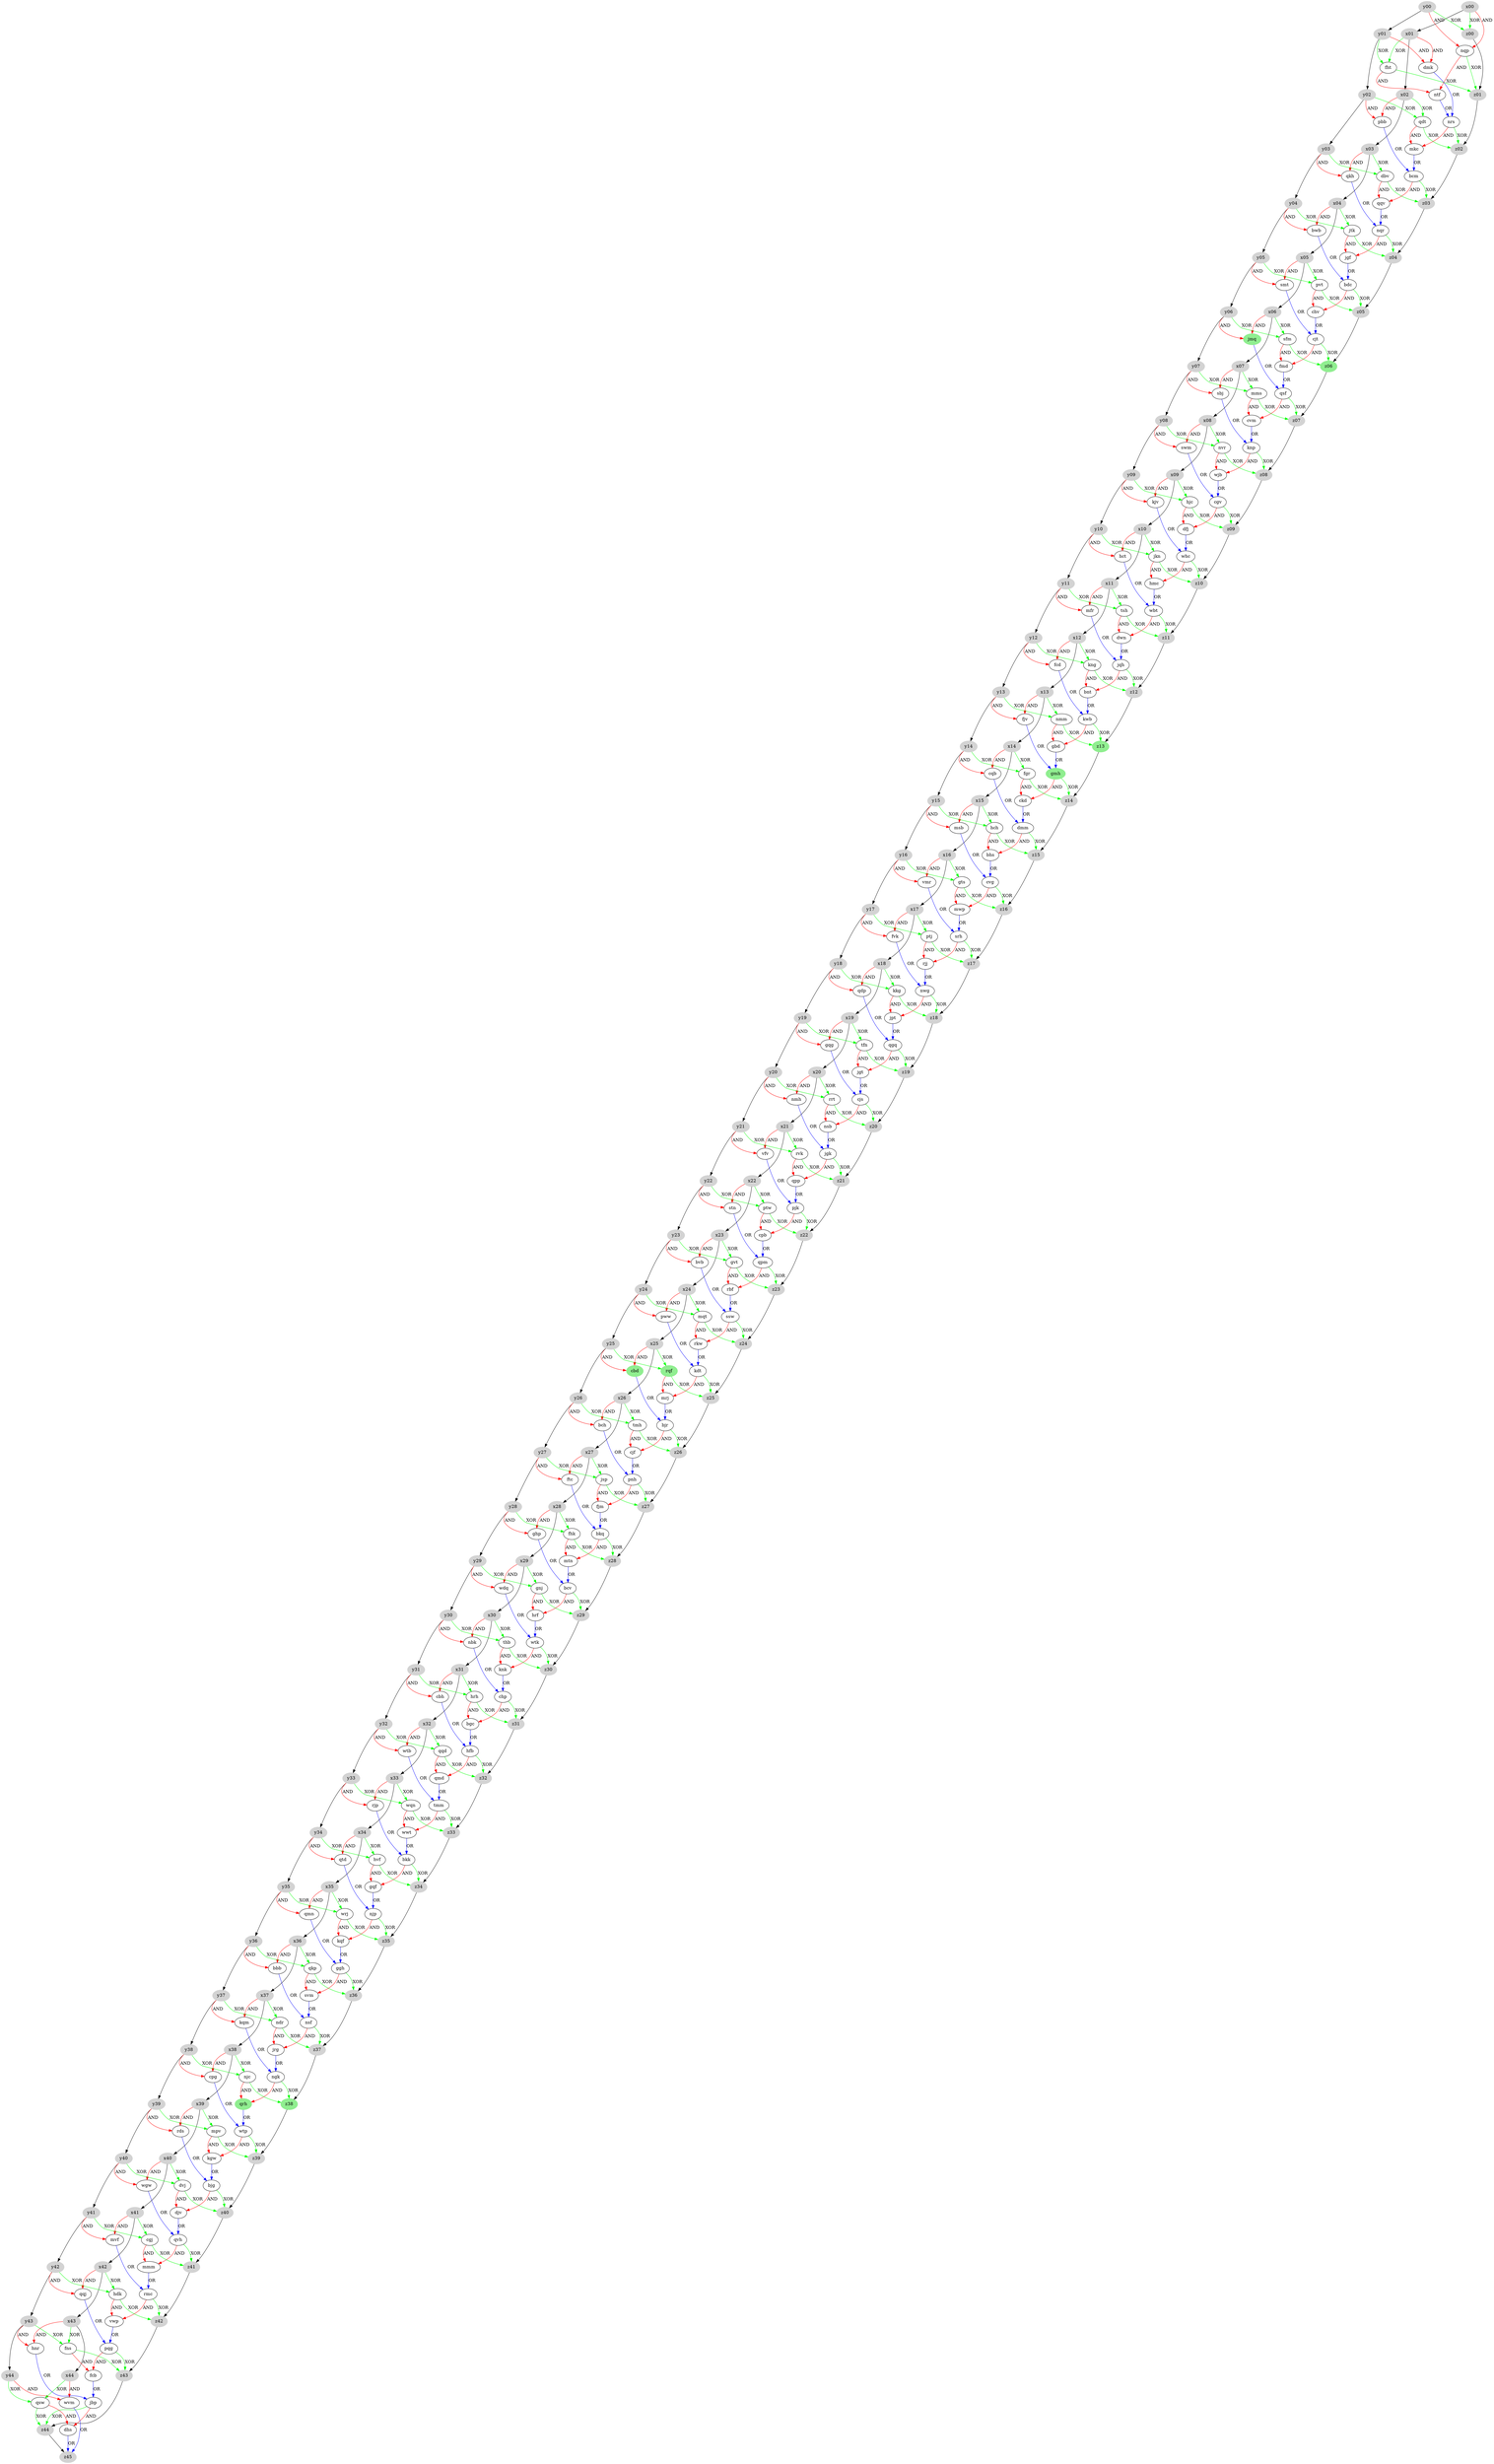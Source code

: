 
digraph G {
subgraph swapped {
    node [style=filled,color=lightgreen]
    cbd,gmh,jmq,qrh,rqf,z06,z13,z38
}
subgraph input_x {
    node [style=filled,color=lightgray]
    x00 -> x01 -> x02 -> x03 -> x04 -> x05 -> x06 -> x07 -> x08 -> x09 -> x10 -> x11 -> x12 -> x13 -> x14 -> x15 -> x16 -> x17 -> x18 -> x19 -> x20 -> x21 -> x22 -> x23 -> x24 -> x25 -> x26 -> x27 -> x28 -> x29 -> x30 -> x31 -> x32 -> x33 -> x34 -> x35 -> x36 -> x37 -> x38 -> x39 -> x40 -> x41 -> x42 -> x43 -> x44 ;
}
subgraph input_y {
    node [style=filled,color=lightgray]
    y00 -> y01 -> y02 -> y03 -> y04 -> y05 -> y06 -> y07 -> y08 -> y09 -> y10 -> y11 -> y12 -> y13 -> y14 -> y15 -> y16 -> y17 -> y18 -> y19 -> y20 -> y21 -> y22 -> y23 -> y24 -> y25 -> y26 -> y27 -> y28 -> y29 -> y30 -> y31 -> y32 -> y33 -> y34 -> y35 -> y36 -> y37 -> y38 -> y39 -> y40 -> y41 -> y42 -> y43 -> y44 ;
}
subgraph output_z {
    node [style=filled,color=lightgray]
    z00 -> z01 -> z02 -> z03 -> z04 -> z05 -> z06 -> z07 -> z08 -> z09 -> z10 -> z11 -> z12 -> z13 -> z14 -> z15 -> z16 -> z17 -> z18 -> z19 -> z20 -> z21 -> z22 -> z23 -> z24 -> z25 -> z26 -> z27 -> z28 -> z29 -> z30 -> z31 -> z32 -> z33 -> z34 -> z35 -> z36 -> z37 -> z38 -> z39 -> z40 -> z41 -> z42 -> z43 -> z44 -> z45;
}
x01 -> fht [label="XOR",color=green];
y01 -> fht [label="XOR",color=green];
cpg -> wtp [label="OR",color=blue];
qrh -> wtp [label="OR",color=blue];
wtk -> z30 [label="XOR",color=green];
thb -> z30 [label="XOR",color=green];
mrj -> bjr [label="OR",color=blue];
cbd -> bjr [label="OR",color=blue];
y12 -> kng [label="XOR",color=green];
x12 -> kng [label="XOR",color=green];
hrh -> bgc [label="AND",color=red];
chp -> bgc [label="AND",color=red];
qkp -> z36 [label="XOR",color=green];
ggh -> z36 [label="XOR",color=green];
x24 -> mqt [label="XOR",color=green];
y24 -> mqt [label="XOR",color=green];
jbp -> dhs [label="AND",color=red];
qsw -> dhs [label="AND",color=red];
kng -> z12 [label="XOR",color=green];
jqh -> z12 [label="XOR",color=green];
x21 -> rvk [label="XOR",color=green];
y21 -> rvk [label="XOR",color=green];
qqd -> qmd [label="AND",color=red];
hfb -> qmd [label="AND",color=red];
ggh -> svm [label="AND",color=red];
qkp -> svm [label="AND",color=red];
y26 -> bch [label="AND",color=red];
x26 -> bch [label="AND",color=red];
mms -> cvm [label="AND",color=red];
qsf -> cvm [label="AND",color=red];
kdt -> mrj [label="AND",color=red];
rqf -> mrj [label="AND",color=red];
jrg -> ngk [label="OR",color=blue];
kqm -> ngk [label="OR",color=blue];
y43 -> fns [label="XOR",color=green];
x43 -> fns [label="XOR",color=green];
x10 -> jkn [label="XOR",color=green];
y10 -> jkn [label="XOR",color=green];
hjc -> z09 [label="XOR",color=green];
cgv -> z09 [label="XOR",color=green];
swm -> cgv [label="OR",color=blue];
wjb -> cgv [label="OR",color=blue];
y17 -> fvk [label="AND",color=red];
x17 -> fvk [label="AND",color=red];
qsw -> z44 [label="XOR",color=green];
jbp -> z44 [label="XOR",color=green];
y01 -> dmk [label="AND",color=red];
x01 -> dmk [label="AND",color=red];
y29 -> gnj [label="XOR",color=green];
x29 -> gnj [label="XOR",color=green];
x32 -> qqd [label="XOR",color=green];
y32 -> qqd [label="XOR",color=green];
x25 -> rqf [label="XOR",color=green];
y25 -> rqf [label="XOR",color=green];
y23 -> bvb [label="AND",color=red];
x23 -> bvb [label="AND",color=red];
dvj -> djv [label="AND",color=red];
bjg -> djv [label="AND",color=red];
dbv -> z03 [label="XOR",color=green];
bcm -> z03 [label="XOR",color=green];
x02 -> qdt [label="XOR",color=green];
y02 -> qdt [label="XOR",color=green];
qqv -> nqr [label="OR",color=blue];
qkh -> nqr [label="OR",color=blue];
tmh -> cjf [label="AND",color=red];
bjr -> cjf [label="AND",color=red];
knp -> z08 [label="XOR",color=green];
nvr -> z08 [label="XOR",color=green];
rmc -> z42 [label="XOR",color=green];
hdk -> z42 [label="XOR",color=green];
y07 -> mms [label="XOR",color=green];
x07 -> mms [label="XOR",color=green];
nqr -> jgf [label="AND",color=red];
jtk -> jgf [label="AND",color=red];
y18 -> qdp [label="AND",color=red];
x18 -> qdp [label="AND",color=red];
x31 -> cbh [label="AND",color=red];
y31 -> cbh [label="AND",color=red];
x06 -> jmq [label="AND",color=red];
y06 -> jmq [label="AND",color=red];
wwt -> bkk [label="OR",color=blue];
rjp -> bkk [label="OR",color=blue];
y17 -> ptj [label="XOR",color=green];
x17 -> ptj [label="XOR",color=green];
y14 -> fgr [label="XOR",color=green];
x14 -> fgr [label="XOR",color=green];
y11 -> tsh [label="XOR",color=green];
x11 -> tsh [label="XOR",color=green];
fhk -> z28 [label="XOR",color=green];
bkq -> z28 [label="XOR",color=green];
kkg -> jpt [label="AND",color=red];
nwg -> jpt [label="AND",color=red];
y03 -> qkh [label="AND",color=red];
x03 -> qkh [label="AND",color=red];
tmh -> z26 [label="XOR",color=green];
bjr -> z26 [label="XOR",color=green];
rkw -> kdt [label="OR",color=blue];
pww -> kdt [label="OR",color=blue];
tfn -> jgt [label="AND",color=red];
qgq -> jgt [label="AND",color=red];
nrs -> z02 [label="XOR",color=green];
qdt -> z02 [label="XOR",color=green];
kgw -> bjg [label="OR",color=blue];
rds -> bjg [label="OR",color=blue];
fcb -> jbp [label="OR",color=blue];
hnr -> jbp [label="OR",color=blue];
y38 -> cpg [label="AND",color=red];
x38 -> cpg [label="AND",color=red];
rqf -> z25 [label="XOR",color=green];
kdt -> z25 [label="XOR",color=green];
y12 -> fcd [label="AND",color=red];
x12 -> fcd [label="AND",color=red];
pnh -> z27 [label="XOR",color=green];
jsp -> z27 [label="XOR",color=green];
hfb -> z32 [label="XOR",color=green];
qqd -> z32 [label="XOR",color=green];
ftc -> bkq [label="OR",color=blue];
fjm -> bkq [label="OR",color=blue];
y05 -> pvt [label="XOR",color=green];
x05 -> pvt [label="XOR",color=green];
cjt -> z06 [label="XOR",color=green];
sfm -> z06 [label="XOR",color=green];
x27 -> jsp [label="XOR",color=green];
y27 -> jsp [label="XOR",color=green];
rrt -> nsb [label="AND",color=red];
cjs -> nsb [label="AND",color=red];
hjc -> dfj [label="AND",color=red];
cgv -> dfj [label="AND",color=red];
x34 -> qtd [label="AND",color=red];
y34 -> qtd [label="AND",color=red];
x00 -> nqp [label="AND",color=red];
y00 -> nqp [label="AND",color=red];
qvh -> mmm [label="AND",color=red];
cgj -> mmm [label="AND",color=red];
x21 -> vfv [label="AND",color=red];
y21 -> vfv [label="AND",color=red];
gts -> z16 [label="XOR",color=green];
cvg -> z16 [label="XOR",color=green];
x38 -> njc [label="XOR",color=green];
y38 -> njc [label="XOR",color=green];
pbb -> bcm [label="OR",color=blue];
mkc -> bcm [label="OR",color=blue];
hct -> wbt [label="OR",color=blue];
hmc -> wbt [label="OR",color=blue];
rvk -> z21 [label="XOR",color=green];
jgk -> z21 [label="XOR",color=green];
cjt -> fmd [label="AND",color=red];
sfm -> fmd [label="AND",color=red];
svm -> nsf [label="OR",color=blue];
bbb -> nsf [label="OR",color=blue];
dmk -> nrs [label="OR",color=blue];
ntf -> nrs [label="OR",color=blue];
y44 -> qsw [label="XOR",color=green];
x44 -> qsw [label="XOR",color=green];
x36 -> qkp [label="XOR",color=green];
y36 -> qkp [label="XOR",color=green];
x27 -> ftc [label="AND",color=red];
y27 -> ftc [label="AND",color=red];
gbd -> gmh [label="OR",color=blue];
fjv -> gmh [label="OR",color=blue];
nmh -> jgk [label="OR",color=blue];
nsb -> jgk [label="OR",color=blue];
rjj -> nwg [label="OR",color=blue];
fvk -> nwg [label="OR",color=blue];
qqj -> pqg [label="OR",color=blue];
vwp -> pqg [label="OR",color=blue];
x04 -> bwb [label="AND",color=red];
y04 -> bwb [label="AND",color=red];
mqt -> rkw [label="AND",color=red];
ssw -> rkw [label="AND",color=red];
y30 -> thb [label="XOR",color=green];
x30 -> thb [label="XOR",color=green];
bdc -> chv [label="AND",color=red];
pvt -> chv [label="AND",color=red];
wrj -> kqf [label="AND",color=red];
njp -> kqf [label="AND",color=red];
jtk -> z04 [label="XOR",color=green];
nqr -> z04 [label="XOR",color=green];
gqf -> njp [label="OR",color=blue];
qtd -> njp [label="OR",color=blue];
njc -> qrh [label="AND",color=red];
ngk -> qrh [label="AND",color=red];
x39 -> rds [label="AND",color=red];
y39 -> rds [label="AND",color=red];
x10 -> hct [label="AND",color=red];
y10 -> hct [label="AND",color=red];
hch -> bhs [label="AND",color=red];
dmm -> bhs [label="AND",color=red];
dvj -> z40 [label="XOR",color=green];
bjg -> z40 [label="XOR",color=green];
y24 -> pww [label="AND",color=red];
x24 -> pww [label="AND",color=red];
y03 -> dbv [label="XOR",color=green];
x03 -> dbv [label="XOR",color=green];
y28 -> fhk [label="XOR",color=green];
x28 -> fhk [label="XOR",color=green];
nmm -> z13 [label="XOR",color=green];
kwb -> z13 [label="XOR",color=green];
vfv -> pjk [label="OR",color=blue];
qpp -> pjk [label="OR",color=blue];
gvt -> rbf [label="AND",color=red];
qpm -> rbf [label="AND",color=red];
rrt -> z20 [label="XOR",color=green];
cjs -> z20 [label="XOR",color=green];
pvt -> z05 [label="XOR",color=green];
bdc -> z05 [label="XOR",color=green];
y31 -> hrh [label="XOR",color=green];
x31 -> hrh [label="XOR",color=green];
y40 -> dvj [label="XOR",color=green];
x40 -> dvj [label="XOR",color=green];
y28 -> ghp [label="AND",color=red];
x28 -> ghp [label="AND",color=red];
y22 -> stn [label="AND",color=red];
x22 -> stn [label="AND",color=red];
nwg -> z18 [label="XOR",color=green];
kkg -> z18 [label="XOR",color=green];
ptw -> cpb [label="AND",color=red];
pjk -> cpb [label="AND",color=red];
cbh -> hfb [label="OR",color=blue];
bgc -> hfb [label="OR",color=blue];
x18 -> kkg [label="XOR",color=green];
y18 -> kkg [label="XOR",color=green];
x35 -> wrj [label="XOR",color=green];
y35 -> wrj [label="XOR",color=green];
vmr -> srh [label="OR",color=blue];
mwp -> srh [label="OR",color=blue];
tsh -> dwn [label="AND",color=red];
wbt -> dwn [label="AND",color=red];
mpv -> z39 [label="XOR",color=green];
wtp -> z39 [label="XOR",color=green];
y34 -> hvf [label="XOR",color=green];
x34 -> hvf [label="XOR",color=green];
y19 -> gqg [label="AND",color=red];
x19 -> gqg [label="AND",color=red];
fcd -> kwb [label="OR",color=blue];
bnt -> kwb [label="OR",color=blue];
hdk -> vwp [label="AND",color=red];
rmc -> vwp [label="AND",color=red];
nbk -> chp [label="OR",color=blue];
knk -> chp [label="OR",color=blue];
x30 -> nbk [label="AND",color=red];
y30 -> nbk [label="AND",color=red];
qmn -> ggh [label="OR",color=blue];
kqf -> ggh [label="OR",color=blue];
gts -> mwp [label="AND",color=red];
cvg -> mwp [label="AND",color=red];
tfn -> z19 [label="XOR",color=green];
qgq -> z19 [label="XOR",color=green];
x33 -> rjp [label="AND",color=red];
y33 -> rjp [label="AND",color=red];
nrs -> mkc [label="AND",color=red];
qdt -> mkc [label="AND",color=red];
y36 -> bbb [label="AND",color=red];
x36 -> bbb [label="AND",color=red];
wbt -> z11 [label="XOR",color=green];
tsh -> z11 [label="XOR",color=green];
kjv -> whc [label="OR",color=blue];
dfj -> whc [label="OR",color=blue];
mvf -> rmc [label="OR",color=blue];
mmm -> rmc [label="OR",color=blue];
pnh -> fjm [label="AND",color=red];
jsp -> fjm [label="AND",color=red];
x11 -> mfr [label="AND",color=red];
y11 -> mfr [label="AND",color=red];
cvm -> knp [label="OR",color=blue];
sbj -> knp [label="OR",color=blue];
jgt -> cjs [label="OR",color=blue];
gqg -> cjs [label="OR",color=blue];
x08 -> nvr [label="XOR",color=green];
y08 -> nvr [label="XOR",color=green];
y39 -> mpv [label="XOR",color=green];
x39 -> mpv [label="XOR",color=green];
tmm -> wwt [label="AND",color=red];
wqn -> wwt [label="AND",color=red];
qmd -> tmm [label="OR",color=blue];
wtb -> tmm [label="OR",color=blue];
fgr -> ckd [label="AND",color=red];
gmh -> ckd [label="AND",color=red];
wrj -> z35 [label="XOR",color=green];
njp -> z35 [label="XOR",color=green];
wdq -> wtk [label="OR",color=blue];
hrf -> wtk [label="OR",color=blue];
y42 -> hdk [label="XOR",color=green];
x42 -> hdk [label="XOR",color=green];
jqh -> bnt [label="AND",color=red];
kng -> bnt [label="AND",color=red];
bvb -> ssw [label="OR",color=blue];
rbf -> ssw [label="OR",color=blue];
cgj -> z41 [label="XOR",color=green];
qvh -> z41 [label="XOR",color=green];
x13 -> nmm [label="XOR",color=green];
y13 -> nmm [label="XOR",color=green];
ptj -> rjj [label="AND",color=red];
srh -> rjj [label="AND",color=red];
x13 -> fjv [label="AND",color=red];
y13 -> fjv [label="AND",color=red];
x43 -> hnr [label="AND",color=red];
y43 -> hnr [label="AND",color=red];
hvf -> z34 [label="XOR",color=green];
bkk -> z34 [label="XOR",color=green];
x15 -> hch [label="XOR",color=green];
y15 -> hch [label="XOR",color=green];
y14 -> cqb [label="AND",color=red];
x14 -> cqb [label="AND",color=red];
fmd -> qsf [label="OR",color=blue];
jmq -> qsf [label="OR",color=blue];
ngk -> z38 [label="XOR",color=green];
njc -> z38 [label="XOR",color=green];
x41 -> cgj [label="XOR",color=green];
y41 -> cgj [label="XOR",color=green];
x07 -> sbj [label="AND",color=red];
y07 -> sbj [label="AND",color=red];
nmm -> gbd [label="AND",color=red];
kwb -> gbd [label="AND",color=red];
gmh -> z14 [label="XOR",color=green];
fgr -> z14 [label="XOR",color=green];
gnj -> z29 [label="XOR",color=green];
bcv -> z29 [label="XOR",color=green];
y32 -> wtb [label="AND",color=red];
x32 -> wtb [label="AND",color=red];
x08 -> swm [label="AND",color=red];
y08 -> swm [label="AND",color=red];
y29 -> wdq [label="AND",color=red];
x29 -> wdq [label="AND",color=red];
pqg -> z43 [label="XOR",color=green];
fns -> z43 [label="XOR",color=green];
ndr -> jrg [label="AND",color=red];
nsf -> jrg [label="AND",color=red];
bcm -> qqv [label="AND",color=red];
dbv -> qqv [label="AND",color=red];
jgk -> qpp [label="AND",color=red];
rvk -> qpp [label="AND",color=red];
gvt -> z23 [label="XOR",color=green];
qpm -> z23 [label="XOR",color=green];
x22 -> ptw [label="XOR",color=green];
y22 -> ptw [label="XOR",color=green];
y02 -> pbb [label="AND",color=red];
x02 -> pbb [label="AND",color=red];
jpt -> qgq [label="OR",color=blue];
qdp -> qgq [label="OR",color=blue];
nsf -> z37 [label="XOR",color=green];
ndr -> z37 [label="XOR",color=green];
bhs -> cvg [label="OR",color=blue];
msb -> cvg [label="OR",color=blue];
y09 -> kjv [label="AND",color=red];
x09 -> kjv [label="AND",color=red];
dwn -> jqh [label="OR",color=blue];
mfr -> jqh [label="OR",color=blue];
x35 -> qmn [label="AND",color=red];
y35 -> qmn [label="AND",color=red];
jgf -> bdc [label="OR",color=blue];
bwb -> bdc [label="OR",color=blue];
y09 -> hjc [label="XOR",color=green];
x09 -> hjc [label="XOR",color=green];
pjk -> z22 [label="XOR",color=green];
ptw -> z22 [label="XOR",color=green];
x19 -> tfn [label="XOR",color=green];
y19 -> tfn [label="XOR",color=green];
bcv -> hrf [label="AND",color=red];
gnj -> hrf [label="AND",color=red];
x16 -> vmr [label="AND",color=red];
y16 -> vmr [label="AND",color=red];
srh -> z17 [label="XOR",color=green];
ptj -> z17 [label="XOR",color=green];
y40 -> wgw [label="AND",color=red];
x40 -> wgw [label="AND",color=red];
x04 -> jtk [label="XOR",color=green];
y04 -> jtk [label="XOR",color=green];
jkn -> hmc [label="AND",color=red];
whc -> hmc [label="AND",color=red];
chp -> z31 [label="XOR",color=green];
hrh -> z31 [label="XOR",color=green];
cpb -> qpm [label="OR",color=blue];
stn -> qpm [label="OR",color=blue];
y42 -> qqj [label="AND",color=red];
x42 -> qqj [label="AND",color=red];
fhk -> mtn [label="AND",color=red];
bkq -> mtn [label="AND",color=red];
y37 -> ndr [label="XOR",color=green];
x37 -> ndr [label="XOR",color=green];
fht -> z01 [label="XOR",color=green];
nqp -> z01 [label="XOR",color=green];
x25 -> cbd [label="AND",color=red];
y25 -> cbd [label="AND",color=red];
fns -> fcb [label="AND",color=red];
pqg -> fcb [label="AND",color=red];
tmm -> z33 [label="XOR",color=green];
wqn -> z33 [label="XOR",color=green];
cjf -> pnh [label="OR",color=blue];
bch -> pnh [label="OR",color=blue];
x23 -> gvt [label="XOR",color=green];
y23 -> gvt [label="XOR",color=green];
mms -> z07 [label="XOR",color=green];
qsf -> z07 [label="XOR",color=green];
hvf -> gqf [label="AND",color=red];
bkk -> gqf [label="AND",color=red];
x33 -> wqn [label="XOR",color=green];
y33 -> wqn [label="XOR",color=green];
y37 -> kqm [label="AND",color=red];
x37 -> kqm [label="AND",color=red];
y15 -> msb [label="AND",color=red];
x15 -> msb [label="AND",color=red];
x20 -> nmh [label="AND",color=red];
y20 -> nmh [label="AND",color=red];
wtk -> knk [label="AND",color=red];
thb -> knk [label="AND",color=red];
mtn -> bcv [label="OR",color=blue];
ghp -> bcv [label="OR",color=blue];
wvm -> z45 [label="OR",color=blue];
dhs -> z45 [label="OR",color=blue];
wgw -> qvh [label="OR",color=blue];
djv -> qvh [label="OR",color=blue];
ckd -> dmm [label="OR",color=blue];
cqb -> dmm [label="OR",color=blue];
x41 -> mvf [label="AND",color=red];
y41 -> mvf [label="AND",color=red];
y05 -> smt [label="AND",color=red];
x05 -> smt [label="AND",color=red];
hch -> z15 [label="XOR",color=green];
dmm -> z15 [label="XOR",color=green];
y44 -> wvm [label="AND",color=red];
x44 -> wvm [label="AND",color=red];
smt -> cjt [label="OR",color=blue];
chv -> cjt [label="OR",color=blue];
knp -> wjb [label="AND",color=red];
nvr -> wjb [label="AND",color=red];
x06 -> sfm [label="XOR",color=green];
y06 -> sfm [label="XOR",color=green];
x26 -> tmh [label="XOR",color=green];
y26 -> tmh [label="XOR",color=green];
wtp -> kgw [label="AND",color=red];
mpv -> kgw [label="AND",color=red];
y20 -> rrt [label="XOR",color=green];
x20 -> rrt [label="XOR",color=green];
ssw -> z24 [label="XOR",color=green];
mqt -> z24 [label="XOR",color=green];
nqp -> ntf [label="AND",color=red];
fht -> ntf [label="AND",color=red];
y00 -> z00 [label="XOR",color=green];
x00 -> z00 [label="XOR",color=green];
jkn -> z10 [label="XOR",color=green];
whc -> z10 [label="XOR",color=green];
y16 -> gts [label="XOR",color=green];
x16 -> gts [label="XOR",color=green];
}